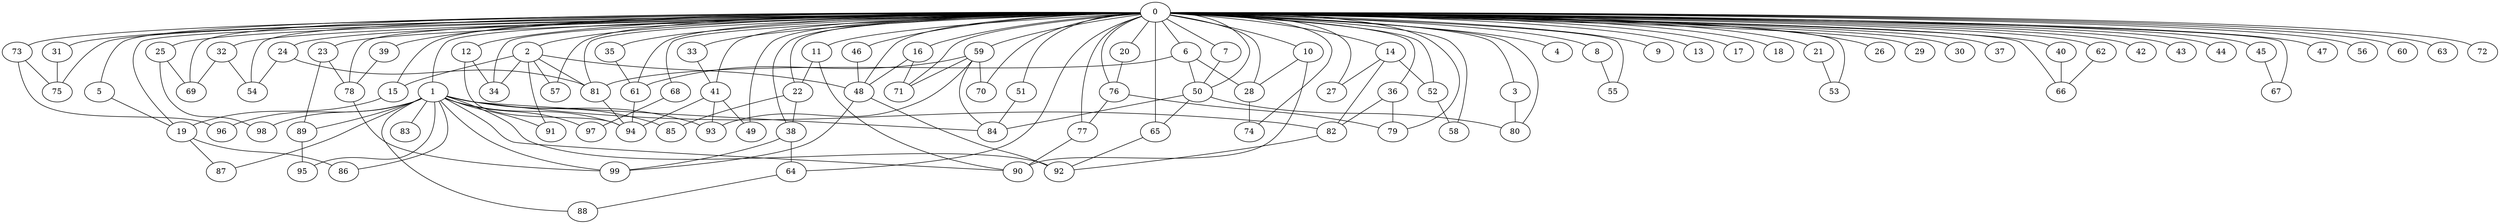 
graph graphname {
    0 -- 1
0 -- 2
0 -- 3
0 -- 4
0 -- 5
0 -- 6
0 -- 7
0 -- 8
0 -- 9
0 -- 10
0 -- 11
0 -- 12
0 -- 13
0 -- 14
0 -- 15
0 -- 16
0 -- 17
0 -- 18
0 -- 19
0 -- 20
0 -- 21
0 -- 22
0 -- 23
0 -- 24
0 -- 25
0 -- 26
0 -- 27
0 -- 28
0 -- 29
0 -- 30
0 -- 31
0 -- 32
0 -- 33
0 -- 34
0 -- 35
0 -- 36
0 -- 37
0 -- 38
0 -- 39
0 -- 40
0 -- 41
0 -- 42
0 -- 43
0 -- 44
0 -- 45
0 -- 46
0 -- 47
0 -- 48
0 -- 49
0 -- 50
0 -- 51
0 -- 52
0 -- 53
0 -- 54
0 -- 55
0 -- 56
0 -- 57
0 -- 58
0 -- 59
0 -- 60
0 -- 61
0 -- 62
0 -- 63
0 -- 64
0 -- 65
0 -- 66
0 -- 67
0 -- 68
0 -- 69
0 -- 70
0 -- 71
0 -- 72
0 -- 73
0 -- 74
0 -- 75
0 -- 76
0 -- 77
0 -- 78
0 -- 79
0 -- 80
0 -- 81
1 -- 96
1 -- 98
1 -- 99
1 -- 97
1 -- 82
1 -- 83
1 -- 84
1 -- 85
1 -- 86
1 -- 87
1 -- 88
1 -- 89
1 -- 90
1 -- 91
1 -- 92
1 -- 93
1 -- 94
1 -- 95
2 -- 34
2 -- 81
2 -- 48
2 -- 57
2 -- 15
2 -- 91
3 -- 80
5 -- 19
6 -- 28
6 -- 50
6 -- 81
7 -- 50
8 -- 55
10 -- 90
10 -- 28
11 -- 22
11 -- 90
12 -- 94
12 -- 34
14 -- 27
14 -- 52
14 -- 82
15 -- 19
16 -- 48
16 -- 71
19 -- 86
19 -- 87
20 -- 76
21 -- 53
22 -- 38
22 -- 85
23 -- 78
23 -- 89
24 -- 81
24 -- 54
25 -- 98
25 -- 69
28 -- 74
31 -- 75
32 -- 54
32 -- 69
33 -- 41
35 -- 61
36 -- 79
36 -- 82
38 -- 64
38 -- 99
39 -- 78
40 -- 66
41 -- 93
41 -- 49
41 -- 94
45 -- 67
46 -- 48
48 -- 99
48 -- 92
50 -- 80
50 -- 84
50 -- 65
51 -- 84
52 -- 58
59 -- 84
59 -- 71
59 -- 61
59 -- 70
59 -- 93
61 -- 94
62 -- 66
64 -- 88
65 -- 92
68 -- 97
73 -- 75
73 -- 96
76 -- 79
76 -- 77
77 -- 90
78 -- 99
81 -- 94
82 -- 92
89 -- 95

}
